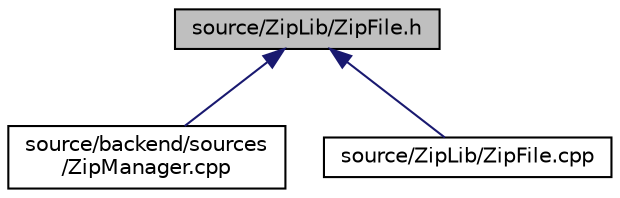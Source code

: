 digraph "source/ZipLib/ZipFile.h"
{
 // LATEX_PDF_SIZE
  edge [fontname="Helvetica",fontsize="10",labelfontname="Helvetica",labelfontsize="10"];
  node [fontname="Helvetica",fontsize="10",shape=record];
  Node1 [label="source/ZipLib/ZipFile.h",height=0.2,width=0.4,color="black", fillcolor="grey75", style="filled", fontcolor="black",tooltip=" "];
  Node1 -> Node2 [dir="back",color="midnightblue",fontsize="10",style="solid",fontname="Helvetica"];
  Node2 [label="source/backend/sources\l/ZipManager.cpp",height=0.2,width=0.4,color="black", fillcolor="white", style="filled",URL="$_zip_manager_8cpp.html",tooltip=" "];
  Node1 -> Node3 [dir="back",color="midnightblue",fontsize="10",style="solid",fontname="Helvetica"];
  Node3 [label="source/ZipLib/ZipFile.cpp",height=0.2,width=0.4,color="black", fillcolor="white", style="filled",URL="$_zip_file_8cpp.html",tooltip=" "];
}
